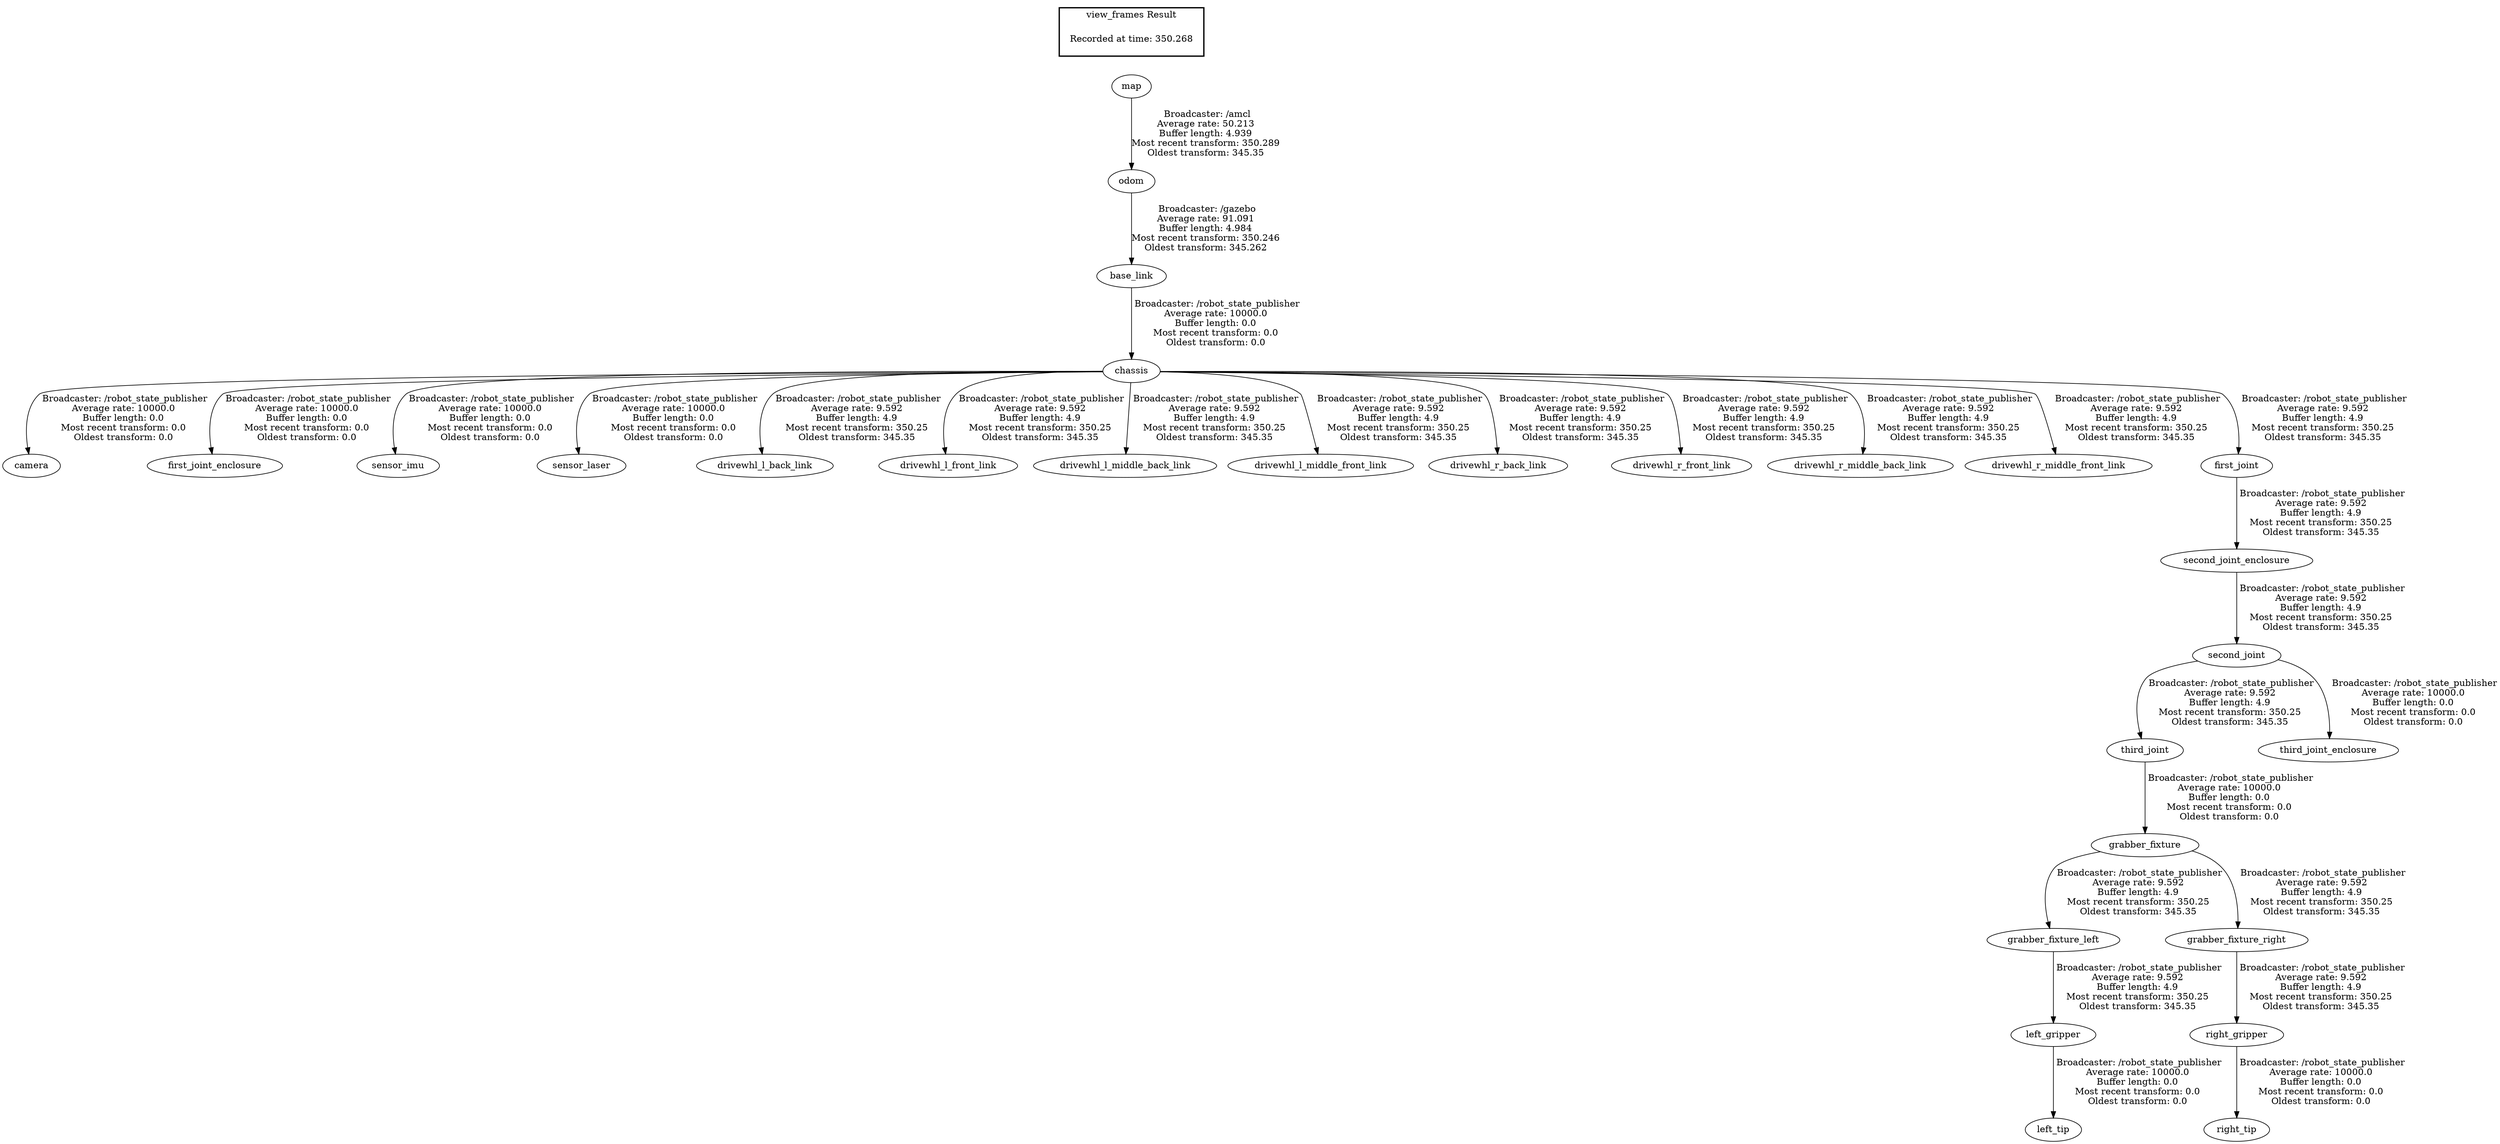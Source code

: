 digraph G {
"base_link" -> "chassis"[label=" Broadcaster: /robot_state_publisher\nAverage rate: 10000.0\nBuffer length: 0.0\nMost recent transform: 0.0\nOldest transform: 0.0\n"];
"odom" -> "base_link"[label=" Broadcaster: /gazebo\nAverage rate: 91.091\nBuffer length: 4.984\nMost recent transform: 350.246\nOldest transform: 345.262\n"];
"chassis" -> "camera"[label=" Broadcaster: /robot_state_publisher\nAverage rate: 10000.0\nBuffer length: 0.0\nMost recent transform: 0.0\nOldest transform: 0.0\n"];
"chassis" -> "first_joint_enclosure"[label=" Broadcaster: /robot_state_publisher\nAverage rate: 10000.0\nBuffer length: 0.0\nMost recent transform: 0.0\nOldest transform: 0.0\n"];
"third_joint" -> "grabber_fixture"[label=" Broadcaster: /robot_state_publisher\nAverage rate: 10000.0\nBuffer length: 0.0\nMost recent transform: 0.0\nOldest transform: 0.0\n"];
"second_joint" -> "third_joint"[label=" Broadcaster: /robot_state_publisher\nAverage rate: 9.592\nBuffer length: 4.9\nMost recent transform: 350.25\nOldest transform: 345.35\n"];
"chassis" -> "sensor_imu"[label=" Broadcaster: /robot_state_publisher\nAverage rate: 10000.0\nBuffer length: 0.0\nMost recent transform: 0.0\nOldest transform: 0.0\n"];
"chassis" -> "sensor_laser"[label=" Broadcaster: /robot_state_publisher\nAverage rate: 10000.0\nBuffer length: 0.0\nMost recent transform: 0.0\nOldest transform: 0.0\n"];
"left_gripper" -> "left_tip"[label=" Broadcaster: /robot_state_publisher\nAverage rate: 10000.0\nBuffer length: 0.0\nMost recent transform: 0.0\nOldest transform: 0.0\n"];
"grabber_fixture_left" -> "left_gripper"[label=" Broadcaster: /robot_state_publisher\nAverage rate: 9.592\nBuffer length: 4.9\nMost recent transform: 350.25\nOldest transform: 345.35\n"];
"right_gripper" -> "right_tip"[label=" Broadcaster: /robot_state_publisher\nAverage rate: 10000.0\nBuffer length: 0.0\nMost recent transform: 0.0\nOldest transform: 0.0\n"];
"grabber_fixture_right" -> "right_gripper"[label=" Broadcaster: /robot_state_publisher\nAverage rate: 9.592\nBuffer length: 4.9\nMost recent transform: 350.25\nOldest transform: 345.35\n"];
"second_joint" -> "third_joint_enclosure"[label=" Broadcaster: /robot_state_publisher\nAverage rate: 10000.0\nBuffer length: 0.0\nMost recent transform: 0.0\nOldest transform: 0.0\n"];
"second_joint_enclosure" -> "second_joint"[label=" Broadcaster: /robot_state_publisher\nAverage rate: 9.592\nBuffer length: 4.9\nMost recent transform: 350.25\nOldest transform: 345.35\n"];
"map" -> "odom"[label=" Broadcaster: /amcl\nAverage rate: 50.213\nBuffer length: 4.939\nMost recent transform: 350.289\nOldest transform: 345.35\n"];
"chassis" -> "drivewhl_l_back_link"[label=" Broadcaster: /robot_state_publisher\nAverage rate: 9.592\nBuffer length: 4.9\nMost recent transform: 350.25\nOldest transform: 345.35\n"];
"chassis" -> "drivewhl_l_front_link"[label=" Broadcaster: /robot_state_publisher\nAverage rate: 9.592\nBuffer length: 4.9\nMost recent transform: 350.25\nOldest transform: 345.35\n"];
"chassis" -> "drivewhl_l_middle_back_link"[label=" Broadcaster: /robot_state_publisher\nAverage rate: 9.592\nBuffer length: 4.9\nMost recent transform: 350.25\nOldest transform: 345.35\n"];
"chassis" -> "drivewhl_l_middle_front_link"[label=" Broadcaster: /robot_state_publisher\nAverage rate: 9.592\nBuffer length: 4.9\nMost recent transform: 350.25\nOldest transform: 345.35\n"];
"chassis" -> "drivewhl_r_back_link"[label=" Broadcaster: /robot_state_publisher\nAverage rate: 9.592\nBuffer length: 4.9\nMost recent transform: 350.25\nOldest transform: 345.35\n"];
"chassis" -> "drivewhl_r_front_link"[label=" Broadcaster: /robot_state_publisher\nAverage rate: 9.592\nBuffer length: 4.9\nMost recent transform: 350.25\nOldest transform: 345.35\n"];
"chassis" -> "drivewhl_r_middle_back_link"[label=" Broadcaster: /robot_state_publisher\nAverage rate: 9.592\nBuffer length: 4.9\nMost recent transform: 350.25\nOldest transform: 345.35\n"];
"chassis" -> "drivewhl_r_middle_front_link"[label=" Broadcaster: /robot_state_publisher\nAverage rate: 9.592\nBuffer length: 4.9\nMost recent transform: 350.25\nOldest transform: 345.35\n"];
"chassis" -> "first_joint"[label=" Broadcaster: /robot_state_publisher\nAverage rate: 9.592\nBuffer length: 4.9\nMost recent transform: 350.25\nOldest transform: 345.35\n"];
"grabber_fixture" -> "grabber_fixture_left"[label=" Broadcaster: /robot_state_publisher\nAverage rate: 9.592\nBuffer length: 4.9\nMost recent transform: 350.25\nOldest transform: 345.35\n"];
"grabber_fixture" -> "grabber_fixture_right"[label=" Broadcaster: /robot_state_publisher\nAverage rate: 9.592\nBuffer length: 4.9\nMost recent transform: 350.25\nOldest transform: 345.35\n"];
"first_joint" -> "second_joint_enclosure"[label=" Broadcaster: /robot_state_publisher\nAverage rate: 9.592\nBuffer length: 4.9\nMost recent transform: 350.25\nOldest transform: 345.35\n"];
edge [style=invis];
 subgraph cluster_legend { style=bold; color=black; label ="view_frames Result";
"Recorded at time: 350.268"[ shape=plaintext ] ;
}->"map";
}